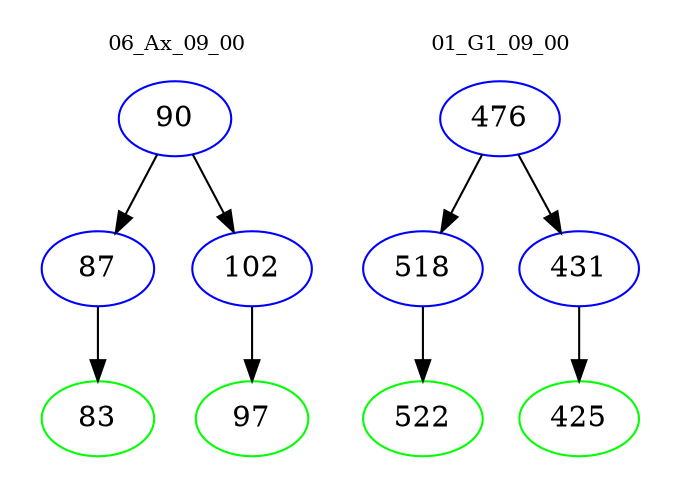 digraph{
subgraph cluster_0 {
color = white
label = "06_Ax_09_00";
fontsize=10;
T0_90 [label="90", color="blue"]
T0_90 -> T0_87 [color="black"]
T0_87 [label="87", color="blue"]
T0_87 -> T0_83 [color="black"]
T0_83 [label="83", color="green"]
T0_90 -> T0_102 [color="black"]
T0_102 [label="102", color="blue"]
T0_102 -> T0_97 [color="black"]
T0_97 [label="97", color="green"]
}
subgraph cluster_1 {
color = white
label = "01_G1_09_00";
fontsize=10;
T1_476 [label="476", color="blue"]
T1_476 -> T1_518 [color="black"]
T1_518 [label="518", color="blue"]
T1_518 -> T1_522 [color="black"]
T1_522 [label="522", color="green"]
T1_476 -> T1_431 [color="black"]
T1_431 [label="431", color="blue"]
T1_431 -> T1_425 [color="black"]
T1_425 [label="425", color="green"]
}
}
